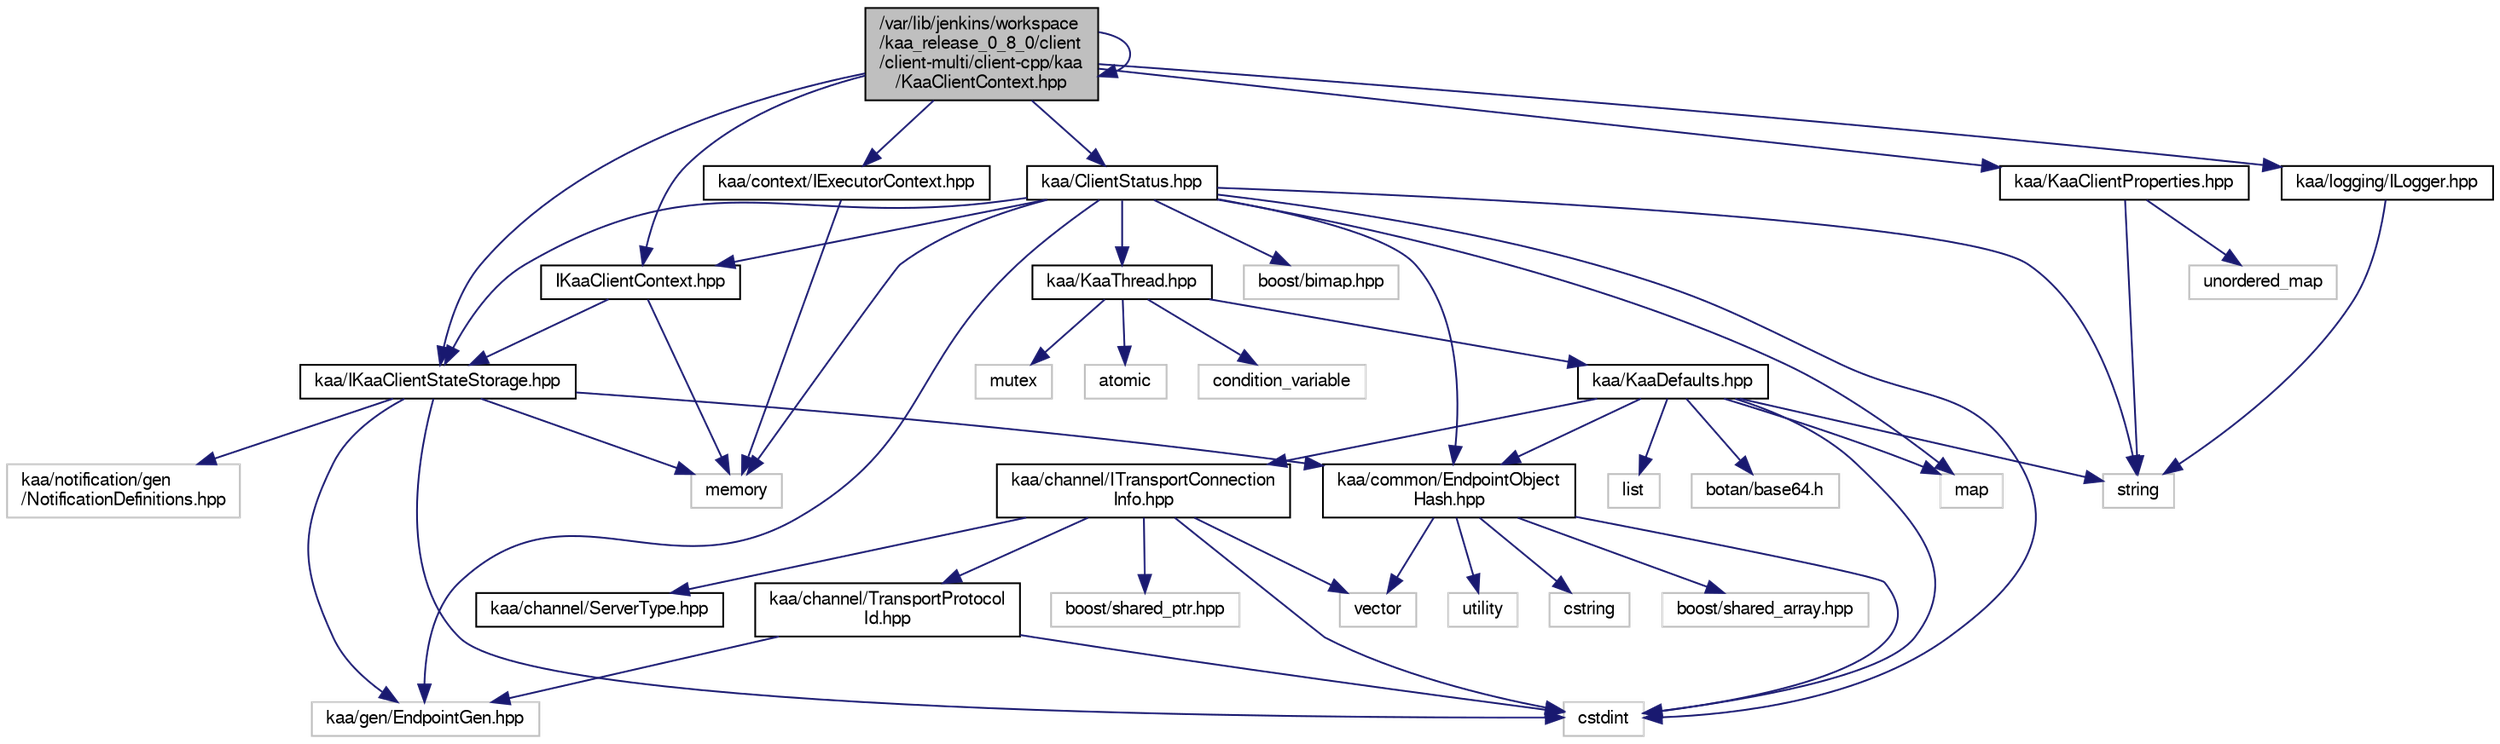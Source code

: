 digraph "/var/lib/jenkins/workspace/kaa_release_0_8_0/client/client-multi/client-cpp/kaa/KaaClientContext.hpp"
{
  bgcolor="transparent";
  edge [fontname="FreeSans",fontsize="10",labelfontname="FreeSans",labelfontsize="10"];
  node [fontname="FreeSans",fontsize="10",shape=record];
  Node1 [label="/var/lib/jenkins/workspace\l/kaa_release_0_8_0/client\l/client-multi/client-cpp/kaa\l/KaaClientContext.hpp",height=0.2,width=0.4,color="black", fillcolor="grey75", style="filled" fontcolor="black"];
  Node1 -> Node2 [color="midnightblue",fontsize="10",style="solid",fontname="FreeSans"];
  Node2 [label="IKaaClientContext.hpp",height=0.2,width=0.4,color="black",URL="$IKaaClientContext_8hpp.html"];
  Node2 -> Node3 [color="midnightblue",fontsize="10",style="solid",fontname="FreeSans"];
  Node3 [label="memory",height=0.2,width=0.4,color="grey75"];
  Node2 -> Node4 [color="midnightblue",fontsize="10",style="solid",fontname="FreeSans"];
  Node4 [label="kaa/IKaaClientStateStorage.hpp",height=0.2,width=0.4,color="black",URL="$IKaaClientStateStorage_8hpp.html"];
  Node4 -> Node5 [color="midnightblue",fontsize="10",style="solid",fontname="FreeSans"];
  Node5 [label="cstdint",height=0.2,width=0.4,color="grey75"];
  Node4 -> Node3 [color="midnightblue",fontsize="10",style="solid",fontname="FreeSans"];
  Node4 -> Node6 [color="midnightblue",fontsize="10",style="solid",fontname="FreeSans"];
  Node6 [label="kaa/gen/EndpointGen.hpp",height=0.2,width=0.4,color="grey75"];
  Node4 -> Node7 [color="midnightblue",fontsize="10",style="solid",fontname="FreeSans"];
  Node7 [label="kaa/common/EndpointObject\lHash.hpp",height=0.2,width=0.4,color="black",URL="$EndpointObjectHash_8hpp.html"];
  Node7 -> Node8 [color="midnightblue",fontsize="10",style="solid",fontname="FreeSans"];
  Node8 [label="utility",height=0.2,width=0.4,color="grey75"];
  Node7 -> Node9 [color="midnightblue",fontsize="10",style="solid",fontname="FreeSans"];
  Node9 [label="cstring",height=0.2,width=0.4,color="grey75"];
  Node7 -> Node10 [color="midnightblue",fontsize="10",style="solid",fontname="FreeSans"];
  Node10 [label="vector",height=0.2,width=0.4,color="grey75"];
  Node7 -> Node5 [color="midnightblue",fontsize="10",style="solid",fontname="FreeSans"];
  Node7 -> Node11 [color="midnightblue",fontsize="10",style="solid",fontname="FreeSans"];
  Node11 [label="boost/shared_array.hpp",height=0.2,width=0.4,color="grey75"];
  Node4 -> Node12 [color="midnightblue",fontsize="10",style="solid",fontname="FreeSans"];
  Node12 [label="kaa/notification/gen\l/NotificationDefinitions.hpp",height=0.2,width=0.4,color="grey75"];
  Node1 -> Node13 [color="midnightblue",fontsize="10",style="solid",fontname="FreeSans"];
  Node13 [label="kaa/ClientStatus.hpp",height=0.2,width=0.4,color="black",URL="$ClientStatus_8hpp.html"];
  Node13 -> Node14 [color="midnightblue",fontsize="10",style="solid",fontname="FreeSans"];
  Node14 [label="string",height=0.2,width=0.4,color="grey75"];
  Node13 -> Node15 [color="midnightblue",fontsize="10",style="solid",fontname="FreeSans"];
  Node15 [label="map",height=0.2,width=0.4,color="grey75"];
  Node13 -> Node5 [color="midnightblue",fontsize="10",style="solid",fontname="FreeSans"];
  Node13 -> Node3 [color="midnightblue",fontsize="10",style="solid",fontname="FreeSans"];
  Node13 -> Node16 [color="midnightblue",fontsize="10",style="solid",fontname="FreeSans"];
  Node16 [label="boost/bimap.hpp",height=0.2,width=0.4,color="grey75"];
  Node13 -> Node17 [color="midnightblue",fontsize="10",style="solid",fontname="FreeSans"];
  Node17 [label="kaa/KaaThread.hpp",height=0.2,width=0.4,color="black",URL="$KaaThread_8hpp.html"];
  Node17 -> Node18 [color="midnightblue",fontsize="10",style="solid",fontname="FreeSans"];
  Node18 [label="kaa/KaaDefaults.hpp",height=0.2,width=0.4,color="black",URL="$KaaDefaults_8hpp.html"];
  Node18 -> Node15 [color="midnightblue",fontsize="10",style="solid",fontname="FreeSans"];
  Node18 -> Node19 [color="midnightblue",fontsize="10",style="solid",fontname="FreeSans"];
  Node19 [label="list",height=0.2,width=0.4,color="grey75"];
  Node18 -> Node14 [color="midnightblue",fontsize="10",style="solid",fontname="FreeSans"];
  Node18 -> Node20 [color="midnightblue",fontsize="10",style="solid",fontname="FreeSans"];
  Node20 [label="botan/base64.h",height=0.2,width=0.4,color="grey75"];
  Node18 -> Node5 [color="midnightblue",fontsize="10",style="solid",fontname="FreeSans"];
  Node18 -> Node7 [color="midnightblue",fontsize="10",style="solid",fontname="FreeSans"];
  Node18 -> Node21 [color="midnightblue",fontsize="10",style="solid",fontname="FreeSans"];
  Node21 [label="kaa/channel/ITransportConnection\lInfo.hpp",height=0.2,width=0.4,color="black",URL="$ITransportConnectionInfo_8hpp.html"];
  Node21 -> Node5 [color="midnightblue",fontsize="10",style="solid",fontname="FreeSans"];
  Node21 -> Node10 [color="midnightblue",fontsize="10",style="solid",fontname="FreeSans"];
  Node21 -> Node22 [color="midnightblue",fontsize="10",style="solid",fontname="FreeSans"];
  Node22 [label="boost/shared_ptr.hpp",height=0.2,width=0.4,color="grey75"];
  Node21 -> Node23 [color="midnightblue",fontsize="10",style="solid",fontname="FreeSans"];
  Node23 [label="kaa/channel/ServerType.hpp",height=0.2,width=0.4,color="black",URL="$ServerType_8hpp.html"];
  Node21 -> Node24 [color="midnightblue",fontsize="10",style="solid",fontname="FreeSans"];
  Node24 [label="kaa/channel/TransportProtocol\lId.hpp",height=0.2,width=0.4,color="black",URL="$TransportProtocolId_8hpp.html"];
  Node24 -> Node5 [color="midnightblue",fontsize="10",style="solid",fontname="FreeSans"];
  Node24 -> Node6 [color="midnightblue",fontsize="10",style="solid",fontname="FreeSans"];
  Node17 -> Node25 [color="midnightblue",fontsize="10",style="solid",fontname="FreeSans"];
  Node25 [label="mutex",height=0.2,width=0.4,color="grey75"];
  Node17 -> Node26 [color="midnightblue",fontsize="10",style="solid",fontname="FreeSans"];
  Node26 [label="atomic",height=0.2,width=0.4,color="grey75"];
  Node17 -> Node27 [color="midnightblue",fontsize="10",style="solid",fontname="FreeSans"];
  Node27 [label="condition_variable",height=0.2,width=0.4,color="grey75"];
  Node13 -> Node6 [color="midnightblue",fontsize="10",style="solid",fontname="FreeSans"];
  Node13 -> Node7 [color="midnightblue",fontsize="10",style="solid",fontname="FreeSans"];
  Node13 -> Node4 [color="midnightblue",fontsize="10",style="solid",fontname="FreeSans"];
  Node13 -> Node2 [color="midnightblue",fontsize="10",style="solid",fontname="FreeSans"];
  Node1 -> Node1 [color="midnightblue",fontsize="10",style="solid",fontname="FreeSans"];
  Node1 -> Node28 [color="midnightblue",fontsize="10",style="solid",fontname="FreeSans"];
  Node28 [label="kaa/KaaClientProperties.hpp",height=0.2,width=0.4,color="black",URL="$KaaClientProperties_8hpp.html"];
  Node28 -> Node14 [color="midnightblue",fontsize="10",style="solid",fontname="FreeSans"];
  Node28 -> Node29 [color="midnightblue",fontsize="10",style="solid",fontname="FreeSans"];
  Node29 [label="unordered_map",height=0.2,width=0.4,color="grey75"];
  Node1 -> Node30 [color="midnightblue",fontsize="10",style="solid",fontname="FreeSans"];
  Node30 [label="kaa/logging/ILogger.hpp",height=0.2,width=0.4,color="black",URL="$ILogger_8hpp.html"];
  Node30 -> Node14 [color="midnightblue",fontsize="10",style="solid",fontname="FreeSans"];
  Node1 -> Node4 [color="midnightblue",fontsize="10",style="solid",fontname="FreeSans"];
  Node1 -> Node31 [color="midnightblue",fontsize="10",style="solid",fontname="FreeSans"];
  Node31 [label="kaa/context/IExecutorContext.hpp",height=0.2,width=0.4,color="black",URL="$IExecutorContext_8hpp.html"];
  Node31 -> Node3 [color="midnightblue",fontsize="10",style="solid",fontname="FreeSans"];
}
